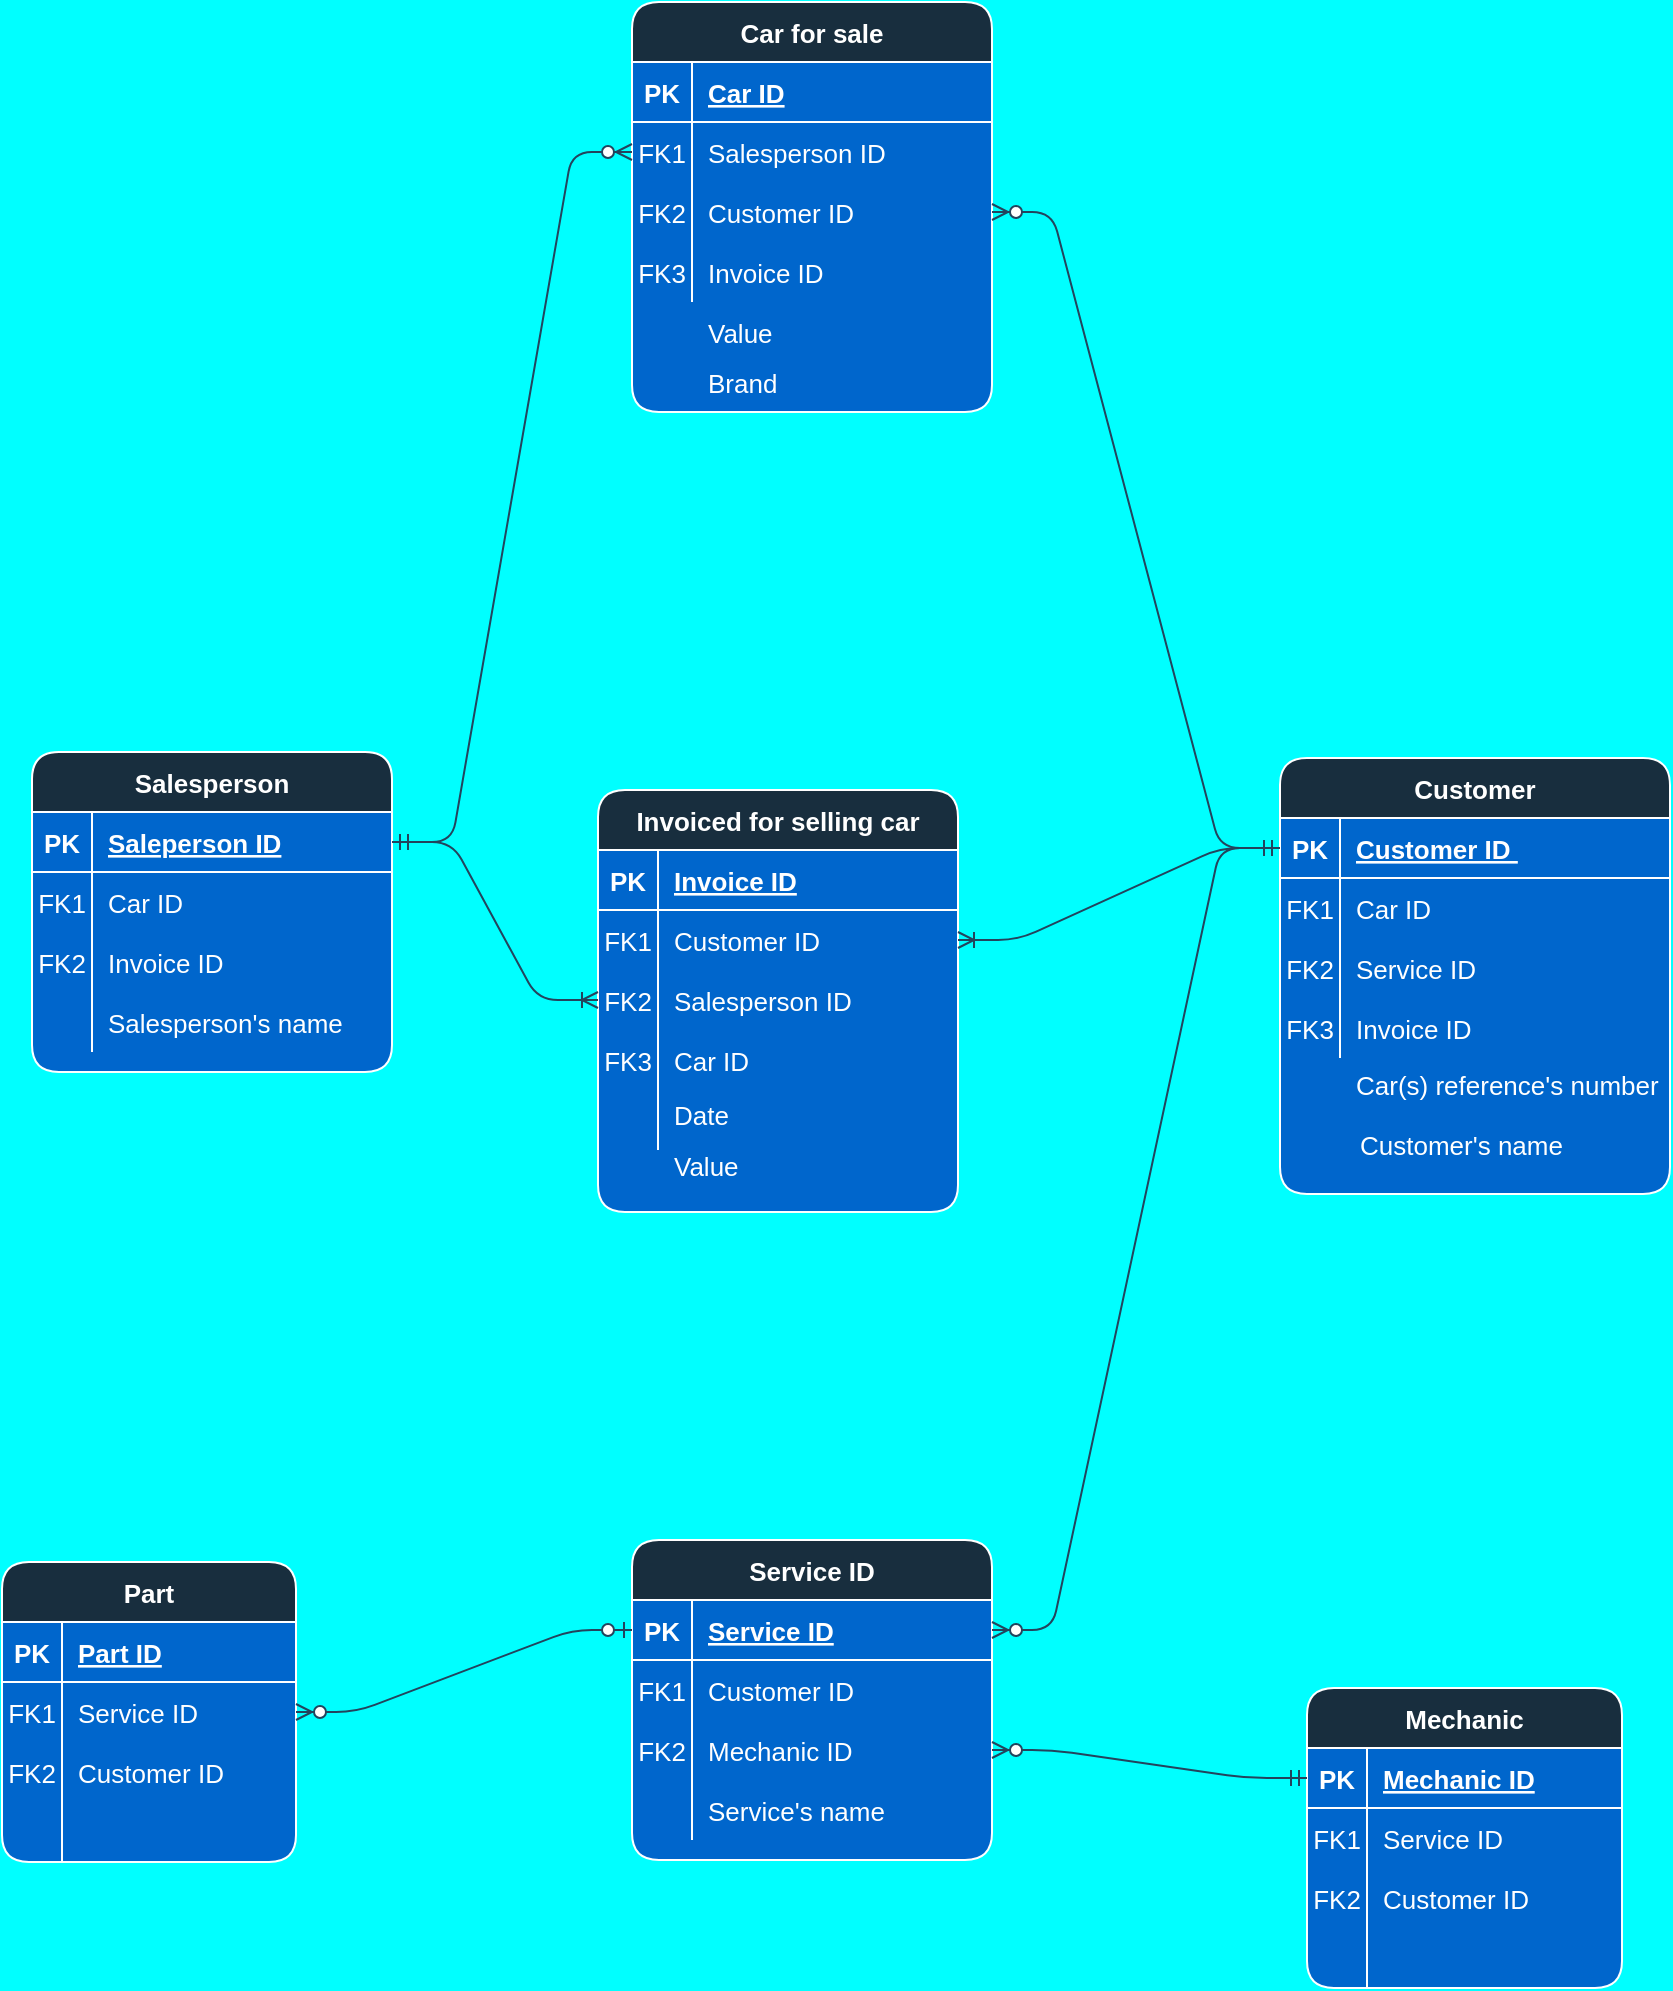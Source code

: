 <mxfile>
    <diagram id="CekpWcot58THP08m-kE-" name="Page-1">
        <mxGraphModel dx="175" dy="1693" grid="0" gridSize="5" guides="1" tooltips="1" connect="1" arrows="1" fold="1" page="0" pageScale="1" pageWidth="1100" pageHeight="850" background="#00FFFF" math="0" shadow="0">
            <root>
                <mxCell id="0"/>
                <mxCell id="1" parent="0"/>
                <mxCell id="aqiyoFAsDoG5rErbGTqA-92" value="Salesperson" style="shape=table;startSize=30;container=1;collapsible=1;childLayout=tableLayout;fixedRows=1;rowLines=0;fontStyle=1;align=center;resizeLast=1;strokeColor=#FFFFFF;swimlaneFillColor=#0066CC;fillColor=#182E3E;fontColor=#FFFFFF;rounded=1;fontSize=13;" parent="1" vertex="1">
                    <mxGeometry x="1102" y="-761" width="180" height="160" as="geometry">
                        <mxRectangle x="1102" y="-761" width="104" height="30" as="alternateBounds"/>
                    </mxGeometry>
                </mxCell>
                <mxCell id="aqiyoFAsDoG5rErbGTqA-93" value="" style="shape=partialRectangle;collapsible=0;dropTarget=0;pointerEvents=0;fillColor=none;top=0;left=0;bottom=1;right=0;points=[[0,0.5],[1,0.5]];portConstraint=eastwest;strokeColor=#FFFFFF;fontColor=#FFFFFF;rounded=1;fontSize=13;" parent="aqiyoFAsDoG5rErbGTqA-92" vertex="1">
                    <mxGeometry y="30" width="180" height="30" as="geometry"/>
                </mxCell>
                <mxCell id="aqiyoFAsDoG5rErbGTqA-94" value="PK" style="shape=partialRectangle;connectable=0;fillColor=none;top=0;left=0;bottom=0;right=0;fontStyle=1;overflow=hidden;strokeColor=#FFFFFF;fontColor=#FFFFFF;rounded=1;fontSize=13;" parent="aqiyoFAsDoG5rErbGTqA-93" vertex="1">
                    <mxGeometry width="30" height="30" as="geometry"/>
                </mxCell>
                <mxCell id="aqiyoFAsDoG5rErbGTqA-95" value="Saleperson ID" style="shape=partialRectangle;connectable=0;fillColor=none;top=0;left=0;bottom=0;right=0;align=left;spacingLeft=6;fontStyle=5;overflow=hidden;strokeColor=#FFFFFF;fontColor=#FFFFFF;rounded=1;fontSize=13;" parent="aqiyoFAsDoG5rErbGTqA-93" vertex="1">
                    <mxGeometry x="30" width="150" height="30" as="geometry"/>
                </mxCell>
                <mxCell id="aqiyoFAsDoG5rErbGTqA-96" value="" style="shape=partialRectangle;collapsible=0;dropTarget=0;pointerEvents=0;fillColor=none;top=0;left=0;bottom=0;right=0;points=[[0,0.5],[1,0.5]];portConstraint=eastwest;strokeColor=#FFFFFF;fontColor=#FFFFFF;rounded=1;fontSize=13;" parent="aqiyoFAsDoG5rErbGTqA-92" vertex="1">
                    <mxGeometry y="60" width="180" height="30" as="geometry"/>
                </mxCell>
                <mxCell id="aqiyoFAsDoG5rErbGTqA-97" value="FK1" style="shape=partialRectangle;connectable=0;fillColor=none;top=0;left=0;bottom=0;right=0;editable=1;overflow=hidden;strokeColor=#FFFFFF;fontColor=#FFFFFF;rounded=1;fontSize=13;" parent="aqiyoFAsDoG5rErbGTqA-96" vertex="1">
                    <mxGeometry width="30" height="30" as="geometry"/>
                </mxCell>
                <mxCell id="aqiyoFAsDoG5rErbGTqA-98" value="Car ID" style="shape=partialRectangle;connectable=0;fillColor=none;top=0;left=0;bottom=0;right=0;align=left;spacingLeft=6;overflow=hidden;strokeColor=#FFFFFF;fontColor=#FFFFFF;rounded=1;fontSize=13;" parent="aqiyoFAsDoG5rErbGTqA-96" vertex="1">
                    <mxGeometry x="30" width="150" height="30" as="geometry"/>
                </mxCell>
                <mxCell id="aqiyoFAsDoG5rErbGTqA-99" value="" style="shape=partialRectangle;collapsible=0;dropTarget=0;pointerEvents=0;fillColor=none;top=0;left=0;bottom=0;right=0;points=[[0,0.5],[1,0.5]];portConstraint=eastwest;strokeColor=#FFFFFF;fontColor=#FFFFFF;rounded=1;fontSize=13;" parent="aqiyoFAsDoG5rErbGTqA-92" vertex="1">
                    <mxGeometry y="90" width="180" height="30" as="geometry"/>
                </mxCell>
                <mxCell id="aqiyoFAsDoG5rErbGTqA-100" value="FK2" style="shape=partialRectangle;connectable=0;fillColor=none;top=0;left=0;bottom=0;right=0;editable=1;overflow=hidden;strokeColor=#FFFFFF;fontColor=#FFFFFF;rounded=1;fontSize=13;" parent="aqiyoFAsDoG5rErbGTqA-99" vertex="1">
                    <mxGeometry width="30" height="30" as="geometry"/>
                </mxCell>
                <mxCell id="aqiyoFAsDoG5rErbGTqA-101" value="Invoice ID" style="shape=partialRectangle;connectable=0;fillColor=none;top=0;left=0;bottom=0;right=0;align=left;spacingLeft=6;overflow=hidden;strokeColor=#FFFFFF;fontColor=#FFFFFF;rounded=1;fontSize=13;" parent="aqiyoFAsDoG5rErbGTqA-99" vertex="1">
                    <mxGeometry x="30" width="150" height="30" as="geometry"/>
                </mxCell>
                <mxCell id="aqiyoFAsDoG5rErbGTqA-102" value="" style="shape=partialRectangle;collapsible=0;dropTarget=0;pointerEvents=0;fillColor=none;top=0;left=0;bottom=0;right=0;points=[[0,0.5],[1,0.5]];portConstraint=eastwest;strokeColor=#FFFFFF;fontColor=#FFFFFF;rounded=1;fontSize=13;" parent="aqiyoFAsDoG5rErbGTqA-92" vertex="1">
                    <mxGeometry y="120" width="180" height="30" as="geometry"/>
                </mxCell>
                <mxCell id="aqiyoFAsDoG5rErbGTqA-103" value="" style="shape=partialRectangle;connectable=0;fillColor=none;top=0;left=0;bottom=0;right=0;editable=1;overflow=hidden;strokeColor=#FFFFFF;fontColor=#FFFFFF;rounded=1;fontSize=13;" parent="aqiyoFAsDoG5rErbGTqA-102" vertex="1">
                    <mxGeometry width="30" height="30" as="geometry"/>
                </mxCell>
                <mxCell id="aqiyoFAsDoG5rErbGTqA-104" value="Salesperson's name" style="shape=partialRectangle;connectable=0;fillColor=none;top=0;left=0;bottom=0;right=0;align=left;spacingLeft=6;overflow=hidden;strokeColor=#FFFFFF;fontColor=#FFFFFF;rounded=1;fontSize=13;" parent="aqiyoFAsDoG5rErbGTqA-102" vertex="1">
                    <mxGeometry x="30" width="150" height="30" as="geometry"/>
                </mxCell>
                <mxCell id="aqiyoFAsDoG5rErbGTqA-105" value="Customer" style="shape=table;startSize=30;container=1;collapsible=1;childLayout=tableLayout;fixedRows=1;rowLines=0;fontStyle=1;align=center;resizeLast=1;fillColor=#182E3E;strokeColor=#FFFFFF;fontColor=#FFFFFF;swimlaneFillColor=#0066CC;rounded=1;fontSize=13;" parent="1" vertex="1">
                    <mxGeometry x="1726" y="-758" width="195" height="218" as="geometry">
                        <mxRectangle x="1726" y="-758" width="88" height="30" as="alternateBounds"/>
                    </mxGeometry>
                </mxCell>
                <mxCell id="aqiyoFAsDoG5rErbGTqA-106" value="" style="shape=partialRectangle;collapsible=0;dropTarget=0;pointerEvents=0;fillColor=none;top=0;left=0;bottom=1;right=0;points=[[0,0.5],[1,0.5]];portConstraint=eastwest;strokeColor=#FFFFFF;fontColor=#FFFFFF;rounded=1;fontSize=13;" parent="aqiyoFAsDoG5rErbGTqA-105" vertex="1">
                    <mxGeometry y="30" width="195" height="30" as="geometry"/>
                </mxCell>
                <mxCell id="aqiyoFAsDoG5rErbGTqA-107" value="PK" style="shape=partialRectangle;connectable=0;fillColor=none;top=0;left=0;bottom=0;right=0;fontStyle=1;overflow=hidden;strokeColor=#FFFFFF;fontColor=#FFFFFF;rounded=1;fontSize=13;" parent="aqiyoFAsDoG5rErbGTqA-106" vertex="1">
                    <mxGeometry width="30" height="30" as="geometry"/>
                </mxCell>
                <mxCell id="aqiyoFAsDoG5rErbGTqA-108" value="Customer ID " style="shape=partialRectangle;connectable=0;fillColor=none;top=0;left=0;bottom=0;right=0;align=left;spacingLeft=6;fontStyle=5;overflow=hidden;strokeColor=#FFFFFF;fontColor=#FFFFFF;rounded=1;fontSize=13;" parent="aqiyoFAsDoG5rErbGTqA-106" vertex="1">
                    <mxGeometry x="30" width="165" height="30" as="geometry"/>
                </mxCell>
                <mxCell id="aqiyoFAsDoG5rErbGTqA-109" value="" style="shape=partialRectangle;collapsible=0;dropTarget=0;pointerEvents=0;fillColor=none;top=0;left=0;bottom=0;right=0;points=[[0,0.5],[1,0.5]];portConstraint=eastwest;strokeColor=#FFFFFF;fontColor=#FFFFFF;rounded=1;fontSize=13;" parent="aqiyoFAsDoG5rErbGTqA-105" vertex="1">
                    <mxGeometry y="60" width="195" height="30" as="geometry"/>
                </mxCell>
                <mxCell id="aqiyoFAsDoG5rErbGTqA-110" value="FK1" style="shape=partialRectangle;connectable=0;fillColor=none;top=0;left=0;bottom=0;right=0;editable=1;overflow=hidden;strokeColor=#FFFFFF;fontColor=#FFFFFF;rounded=1;fontSize=13;" parent="aqiyoFAsDoG5rErbGTqA-109" vertex="1">
                    <mxGeometry width="30" height="30" as="geometry"/>
                </mxCell>
                <mxCell id="aqiyoFAsDoG5rErbGTqA-111" value="Car ID" style="shape=partialRectangle;connectable=0;fillColor=none;top=0;left=0;bottom=0;right=0;align=left;spacingLeft=6;overflow=hidden;strokeColor=#FFFFFF;fontColor=#FFFFFF;rounded=1;fontSize=13;" parent="aqiyoFAsDoG5rErbGTqA-109" vertex="1">
                    <mxGeometry x="30" width="165" height="30" as="geometry"/>
                </mxCell>
                <mxCell id="aqiyoFAsDoG5rErbGTqA-112" value="" style="shape=partialRectangle;collapsible=0;dropTarget=0;pointerEvents=0;fillColor=none;top=0;left=0;bottom=0;right=0;points=[[0,0.5],[1,0.5]];portConstraint=eastwest;strokeColor=#FFFFFF;fontColor=#FFFFFF;rounded=1;fontSize=13;" parent="aqiyoFAsDoG5rErbGTqA-105" vertex="1">
                    <mxGeometry y="90" width="195" height="30" as="geometry"/>
                </mxCell>
                <mxCell id="aqiyoFAsDoG5rErbGTqA-113" value="FK2" style="shape=partialRectangle;connectable=0;fillColor=none;top=0;left=0;bottom=0;right=0;editable=1;overflow=hidden;strokeColor=#FFFFFF;fontColor=#FFFFFF;rounded=1;fontSize=13;" parent="aqiyoFAsDoG5rErbGTqA-112" vertex="1">
                    <mxGeometry width="30" height="30" as="geometry"/>
                </mxCell>
                <mxCell id="aqiyoFAsDoG5rErbGTqA-114" value="Service ID" style="shape=partialRectangle;connectable=0;fillColor=none;top=0;left=0;bottom=0;right=0;align=left;spacingLeft=6;overflow=hidden;strokeColor=#FFFFFF;fontColor=#FFFFFF;rounded=1;fontSize=13;" parent="aqiyoFAsDoG5rErbGTqA-112" vertex="1">
                    <mxGeometry x="30" width="165" height="30" as="geometry"/>
                </mxCell>
                <mxCell id="aqiyoFAsDoG5rErbGTqA-115" value="" style="shape=partialRectangle;collapsible=0;dropTarget=0;pointerEvents=0;fillColor=none;top=0;left=0;bottom=0;right=0;points=[[0,0.5],[1,0.5]];portConstraint=eastwest;strokeColor=#FFFFFF;fontColor=#FFFFFF;rounded=1;fontSize=13;" parent="aqiyoFAsDoG5rErbGTqA-105" vertex="1">
                    <mxGeometry y="120" width="195" height="30" as="geometry"/>
                </mxCell>
                <mxCell id="aqiyoFAsDoG5rErbGTqA-116" value="FK3" style="shape=partialRectangle;connectable=0;fillColor=none;top=0;left=0;bottom=0;right=0;editable=1;overflow=hidden;strokeColor=#FFFFFF;fontColor=#FFFFFF;rounded=1;fontSize=13;" parent="aqiyoFAsDoG5rErbGTqA-115" vertex="1">
                    <mxGeometry width="30" height="30" as="geometry"/>
                </mxCell>
                <mxCell id="aqiyoFAsDoG5rErbGTqA-117" value="Invoice ID" style="shape=partialRectangle;connectable=0;fillColor=none;top=0;left=0;bottom=0;right=0;align=left;spacingLeft=6;overflow=hidden;strokeColor=#FFFFFF;fontColor=#FFFFFF;rounded=1;fontSize=13;" parent="aqiyoFAsDoG5rErbGTqA-115" vertex="1">
                    <mxGeometry x="30" width="165" height="30" as="geometry"/>
                </mxCell>
                <mxCell id="aqiyoFAsDoG5rErbGTqA-118" value="Car for sale" style="shape=table;startSize=30;container=1;collapsible=1;childLayout=tableLayout;fixedRows=1;rowLines=0;fontStyle=1;align=center;resizeLast=1;shadow=0;fillColor=#182E3E;strokeColor=#FFFFFF;swimlaneFillColor=#0066CC;rounded=1;fontSize=13;fontColor=#FFFFFF;" parent="1" vertex="1">
                    <mxGeometry x="1402" y="-1136" width="180" height="205" as="geometry">
                        <mxRectangle x="1402" y="-1136" width="99" height="30" as="alternateBounds"/>
                    </mxGeometry>
                </mxCell>
                <mxCell id="aqiyoFAsDoG5rErbGTqA-119" value="" style="shape=partialRectangle;collapsible=0;dropTarget=0;pointerEvents=0;fillColor=none;top=0;left=0;bottom=1;right=0;points=[[0,0.5],[1,0.5]];portConstraint=eastwest;strokeColor=#FFFFFF;fontColor=#FFFFFF;rounded=1;fontSize=13;" parent="aqiyoFAsDoG5rErbGTqA-118" vertex="1">
                    <mxGeometry y="30" width="180" height="30" as="geometry"/>
                </mxCell>
                <mxCell id="aqiyoFAsDoG5rErbGTqA-120" value="PK" style="shape=partialRectangle;connectable=0;fillColor=none;top=0;left=0;bottom=0;right=0;fontStyle=1;overflow=hidden;strokeColor=#FFFFFF;fontColor=#FFFFFF;rounded=1;fontSize=13;" parent="aqiyoFAsDoG5rErbGTqA-119" vertex="1">
                    <mxGeometry width="30" height="30" as="geometry"/>
                </mxCell>
                <mxCell id="aqiyoFAsDoG5rErbGTqA-121" value="Car ID" style="shape=partialRectangle;connectable=0;fillColor=none;top=0;left=0;bottom=0;right=0;align=left;spacingLeft=6;fontStyle=5;overflow=hidden;strokeColor=#FFFFFF;fontColor=#FFFFFF;rounded=1;fontSize=13;" parent="aqiyoFAsDoG5rErbGTqA-119" vertex="1">
                    <mxGeometry x="30" width="150" height="30" as="geometry"/>
                </mxCell>
                <mxCell id="aqiyoFAsDoG5rErbGTqA-122" value="" style="shape=partialRectangle;collapsible=0;dropTarget=0;pointerEvents=0;fillColor=none;top=0;left=0;bottom=0;right=0;points=[[0,0.5],[1,0.5]];portConstraint=eastwest;strokeColor=#FFFFFF;fontColor=#FFFFFF;rounded=1;fontSize=13;" parent="aqiyoFAsDoG5rErbGTqA-118" vertex="1">
                    <mxGeometry y="60" width="180" height="30" as="geometry"/>
                </mxCell>
                <mxCell id="aqiyoFAsDoG5rErbGTqA-123" value="FK1" style="shape=partialRectangle;connectable=0;fillColor=none;top=0;left=0;bottom=0;right=0;editable=1;overflow=hidden;strokeColor=#FFFFFF;fontColor=#FFFFFF;rounded=1;fontSize=13;" parent="aqiyoFAsDoG5rErbGTqA-122" vertex="1">
                    <mxGeometry width="30" height="30" as="geometry"/>
                </mxCell>
                <mxCell id="aqiyoFAsDoG5rErbGTqA-124" value="Salesperson ID" style="shape=partialRectangle;connectable=0;fillColor=none;top=0;left=0;bottom=0;right=0;align=left;spacingLeft=6;overflow=hidden;strokeColor=#FFFFFF;fontColor=#FFFFFF;rounded=1;fontSize=13;" parent="aqiyoFAsDoG5rErbGTqA-122" vertex="1">
                    <mxGeometry x="30" width="150" height="30" as="geometry"/>
                </mxCell>
                <mxCell id="aqiyoFAsDoG5rErbGTqA-125" value="" style="shape=partialRectangle;collapsible=0;dropTarget=0;pointerEvents=0;fillColor=none;top=0;left=0;bottom=0;right=0;points=[[0,0.5],[1,0.5]];portConstraint=eastwest;strokeColor=#FFFFFF;fontColor=#FFFFFF;rounded=1;fontSize=13;" parent="aqiyoFAsDoG5rErbGTqA-118" vertex="1">
                    <mxGeometry y="90" width="180" height="30" as="geometry"/>
                </mxCell>
                <mxCell id="aqiyoFAsDoG5rErbGTqA-126" value="FK2" style="shape=partialRectangle;connectable=0;fillColor=none;top=0;left=0;bottom=0;right=0;editable=1;overflow=hidden;strokeColor=#FFFFFF;fontColor=#FFFFFF;rounded=1;fontSize=13;" parent="aqiyoFAsDoG5rErbGTqA-125" vertex="1">
                    <mxGeometry width="30" height="30" as="geometry"/>
                </mxCell>
                <mxCell id="aqiyoFAsDoG5rErbGTqA-127" value="Customer ID" style="shape=partialRectangle;connectable=0;fillColor=none;top=0;left=0;bottom=0;right=0;align=left;spacingLeft=6;overflow=hidden;strokeColor=#FFFFFF;fontColor=#FFFFFF;rounded=1;fontSize=13;" parent="aqiyoFAsDoG5rErbGTqA-125" vertex="1">
                    <mxGeometry x="30" width="150" height="30" as="geometry"/>
                </mxCell>
                <mxCell id="aqiyoFAsDoG5rErbGTqA-128" value="" style="shape=partialRectangle;collapsible=0;dropTarget=0;pointerEvents=0;fillColor=none;top=0;left=0;bottom=0;right=0;points=[[0,0.5],[1,0.5]];portConstraint=eastwest;strokeColor=#FFFFFF;fontColor=#FFFFFF;rounded=1;fontSize=13;" parent="aqiyoFAsDoG5rErbGTqA-118" vertex="1">
                    <mxGeometry y="120" width="180" height="30" as="geometry"/>
                </mxCell>
                <mxCell id="aqiyoFAsDoG5rErbGTqA-129" value="FK3" style="shape=partialRectangle;connectable=0;fillColor=none;top=0;left=0;bottom=0;right=0;editable=1;overflow=hidden;strokeColor=#FFFFFF;fontColor=#FFFFFF;rounded=1;fontSize=13;" parent="aqiyoFAsDoG5rErbGTqA-128" vertex="1">
                    <mxGeometry width="30" height="30" as="geometry"/>
                </mxCell>
                <mxCell id="aqiyoFAsDoG5rErbGTqA-130" value="Invoice ID" style="shape=partialRectangle;connectable=0;fillColor=none;top=0;left=0;bottom=0;right=0;align=left;spacingLeft=6;overflow=hidden;strokeColor=#FFFFFF;fontColor=#FFFFFF;rounded=1;fontSize=13;" parent="aqiyoFAsDoG5rErbGTqA-128" vertex="1">
                    <mxGeometry x="30" width="150" height="30" as="geometry"/>
                </mxCell>
                <mxCell id="aqiyoFAsDoG5rErbGTqA-133" value="Invoiced for selling car" style="shape=table;startSize=30;container=1;collapsible=1;childLayout=tableLayout;fixedRows=1;rowLines=0;fontStyle=1;align=center;resizeLast=1;shadow=0;fillColor=#182E3E;strokeColor=#FFFFFF;fontColor=#FFFFFF;swimlaneFillColor=#0066CC;rounded=1;fontSize=13;" parent="1" vertex="1">
                    <mxGeometry x="1385" y="-742" width="180" height="211" as="geometry">
                        <mxRectangle x="1385" y="-742" width="80" height="30" as="alternateBounds"/>
                    </mxGeometry>
                </mxCell>
                <mxCell id="aqiyoFAsDoG5rErbGTqA-134" value="" style="shape=partialRectangle;collapsible=0;dropTarget=0;pointerEvents=0;fillColor=none;top=0;left=0;bottom=1;right=0;points=[[0,0.5],[1,0.5]];portConstraint=eastwest;strokeColor=#FFFFFF;fontColor=#FFFFFF;rounded=1;fontSize=13;" parent="aqiyoFAsDoG5rErbGTqA-133" vertex="1">
                    <mxGeometry y="30" width="180" height="30" as="geometry"/>
                </mxCell>
                <mxCell id="aqiyoFAsDoG5rErbGTqA-135" value="PK" style="shape=partialRectangle;connectable=0;fillColor=none;top=0;left=0;bottom=0;right=0;fontStyle=1;overflow=hidden;strokeColor=#FFFFFF;fontColor=#FFFFFF;rounded=1;fontSize=13;" parent="aqiyoFAsDoG5rErbGTqA-134" vertex="1">
                    <mxGeometry width="30" height="30" as="geometry"/>
                </mxCell>
                <mxCell id="aqiyoFAsDoG5rErbGTqA-136" value="Invoice ID" style="shape=partialRectangle;connectable=0;fillColor=none;top=0;left=0;bottom=0;right=0;align=left;spacingLeft=6;fontStyle=5;overflow=hidden;strokeColor=#FFFFFF;fontColor=#FFFFFF;rounded=1;fontSize=13;" parent="aqiyoFAsDoG5rErbGTqA-134" vertex="1">
                    <mxGeometry x="30" width="150" height="30" as="geometry"/>
                </mxCell>
                <mxCell id="aqiyoFAsDoG5rErbGTqA-137" value="" style="shape=partialRectangle;collapsible=0;dropTarget=0;pointerEvents=0;fillColor=none;top=0;left=0;bottom=0;right=0;points=[[0,0.5],[1,0.5]];portConstraint=eastwest;strokeColor=#FFFFFF;fontColor=#FFFFFF;rounded=1;fontSize=13;" parent="aqiyoFAsDoG5rErbGTqA-133" vertex="1">
                    <mxGeometry y="60" width="180" height="30" as="geometry"/>
                </mxCell>
                <mxCell id="aqiyoFAsDoG5rErbGTqA-138" value="FK1" style="shape=partialRectangle;connectable=0;fillColor=none;top=0;left=0;bottom=0;right=0;editable=1;overflow=hidden;strokeColor=#FFFFFF;fontColor=#FFFFFF;rounded=1;fontSize=13;" parent="aqiyoFAsDoG5rErbGTqA-137" vertex="1">
                    <mxGeometry width="30" height="30" as="geometry"/>
                </mxCell>
                <mxCell id="aqiyoFAsDoG5rErbGTqA-139" value="Customer ID" style="shape=partialRectangle;connectable=0;fillColor=none;top=0;left=0;bottom=0;right=0;align=left;spacingLeft=6;overflow=hidden;strokeColor=#FFFFFF;fontColor=#FFFFFF;rounded=1;fontSize=13;" parent="aqiyoFAsDoG5rErbGTqA-137" vertex="1">
                    <mxGeometry x="30" width="150" height="30" as="geometry"/>
                </mxCell>
                <mxCell id="aqiyoFAsDoG5rErbGTqA-140" value="" style="shape=partialRectangle;collapsible=0;dropTarget=0;pointerEvents=0;fillColor=none;top=0;left=0;bottom=0;right=0;points=[[0,0.5],[1,0.5]];portConstraint=eastwest;strokeColor=#FFFFFF;fontColor=#FFFFFF;rounded=1;fontSize=13;" parent="aqiyoFAsDoG5rErbGTqA-133" vertex="1">
                    <mxGeometry y="90" width="180" height="30" as="geometry"/>
                </mxCell>
                <mxCell id="aqiyoFAsDoG5rErbGTqA-141" value="FK2" style="shape=partialRectangle;connectable=0;fillColor=none;top=0;left=0;bottom=0;right=0;editable=1;overflow=hidden;strokeColor=#FFFFFF;fontColor=#FFFFFF;rounded=1;fontSize=13;" parent="aqiyoFAsDoG5rErbGTqA-140" vertex="1">
                    <mxGeometry width="30" height="30" as="geometry"/>
                </mxCell>
                <mxCell id="aqiyoFAsDoG5rErbGTqA-142" value="Salesperson ID" style="shape=partialRectangle;connectable=0;fillColor=none;top=0;left=0;bottom=0;right=0;align=left;spacingLeft=6;overflow=hidden;strokeColor=#FFFFFF;fontColor=#FFFFFF;rounded=1;fontSize=13;" parent="aqiyoFAsDoG5rErbGTqA-140" vertex="1">
                    <mxGeometry x="30" width="150" height="30" as="geometry"/>
                </mxCell>
                <mxCell id="aqiyoFAsDoG5rErbGTqA-143" value="" style="shape=partialRectangle;collapsible=0;dropTarget=0;pointerEvents=0;fillColor=none;top=0;left=0;bottom=0;right=0;points=[[0,0.5],[1,0.5]];portConstraint=eastwest;strokeColor=#FFFFFF;fontColor=#FFFFFF;rounded=1;fontSize=13;" parent="aqiyoFAsDoG5rErbGTqA-133" vertex="1">
                    <mxGeometry y="120" width="180" height="30" as="geometry"/>
                </mxCell>
                <mxCell id="aqiyoFAsDoG5rErbGTqA-144" value="FK3" style="shape=partialRectangle;connectable=0;fillColor=none;top=0;left=0;bottom=0;right=0;editable=1;overflow=hidden;strokeColor=#FFFFFF;fontColor=#FFFFFF;rounded=1;fontSize=13;" parent="aqiyoFAsDoG5rErbGTqA-143" vertex="1">
                    <mxGeometry width="30" height="30" as="geometry"/>
                </mxCell>
                <mxCell id="aqiyoFAsDoG5rErbGTqA-145" value="Car ID" style="shape=partialRectangle;connectable=0;fillColor=none;top=0;left=0;bottom=0;right=0;align=left;spacingLeft=6;overflow=hidden;strokeColor=#FFFFFF;fontColor=#FFFFFF;rounded=1;fontSize=13;" parent="aqiyoFAsDoG5rErbGTqA-143" vertex="1">
                    <mxGeometry x="30" width="150" height="30" as="geometry"/>
                </mxCell>
                <mxCell id="aqiyoFAsDoG5rErbGTqA-146" value="" style="shape=partialRectangle;collapsible=0;dropTarget=0;pointerEvents=0;fillColor=none;top=0;left=0;bottom=0;right=0;points=[[0,0.5],[1,0.5]];portConstraint=eastwest;shadow=0;strokeColor=#FFFFFF;fontColor=#FFFFFF;rounded=1;fontSize=13;" parent="aqiyoFAsDoG5rErbGTqA-133" vertex="1">
                    <mxGeometry y="150" width="180" height="30" as="geometry"/>
                </mxCell>
                <mxCell id="aqiyoFAsDoG5rErbGTqA-147" value="" style="shape=partialRectangle;connectable=0;fillColor=none;top=0;left=0;bottom=0;right=0;editable=1;overflow=hidden;strokeColor=#FFFFFF;fontColor=#FFFFFF;rounded=1;fontSize=13;" parent="aqiyoFAsDoG5rErbGTqA-146" vertex="1">
                    <mxGeometry width="30" height="30" as="geometry"/>
                </mxCell>
                <mxCell id="aqiyoFAsDoG5rErbGTqA-148" value="" style="shape=partialRectangle;connectable=0;fillColor=none;top=0;left=0;bottom=0;right=0;align=left;spacingLeft=6;overflow=hidden;strokeColor=#FFFFFF;fontColor=#FFFFFF;rounded=1;fontSize=13;" parent="aqiyoFAsDoG5rErbGTqA-146" vertex="1">
                    <mxGeometry x="30" width="150" height="30" as="geometry"/>
                </mxCell>
                <mxCell id="aqiyoFAsDoG5rErbGTqA-167" value="Service ID" style="shape=table;startSize=30;container=1;collapsible=1;childLayout=tableLayout;fixedRows=1;rowLines=0;fontStyle=1;align=center;resizeLast=1;shadow=0;fillColor=#182E3E;strokeColor=#FFFFFF;fontColor=#FFFFFF;swimlaneFillColor=#0066CC;rounded=1;fontSize=13;" parent="1" vertex="1">
                    <mxGeometry x="1402" y="-367" width="180" height="160" as="geometry">
                        <mxRectangle x="1402" y="-367" width="90" height="30" as="alternateBounds"/>
                    </mxGeometry>
                </mxCell>
                <mxCell id="aqiyoFAsDoG5rErbGTqA-168" value="" style="shape=partialRectangle;collapsible=0;dropTarget=0;pointerEvents=0;fillColor=none;top=0;left=0;bottom=1;right=0;points=[[0,0.5],[1,0.5]];portConstraint=eastwest;strokeColor=#FFFFFF;fontColor=#FFFFFF;rounded=1;fontSize=13;" parent="aqiyoFAsDoG5rErbGTqA-167" vertex="1">
                    <mxGeometry y="30" width="180" height="30" as="geometry"/>
                </mxCell>
                <mxCell id="aqiyoFAsDoG5rErbGTqA-169" value="PK" style="shape=partialRectangle;connectable=0;fillColor=none;top=0;left=0;bottom=0;right=0;fontStyle=1;overflow=hidden;strokeColor=#FFFFFF;fontColor=#FFFFFF;rounded=1;fontSize=13;" parent="aqiyoFAsDoG5rErbGTqA-168" vertex="1">
                    <mxGeometry width="30" height="30" as="geometry"/>
                </mxCell>
                <mxCell id="aqiyoFAsDoG5rErbGTqA-170" value="Service ID" style="shape=partialRectangle;connectable=0;fillColor=none;top=0;left=0;bottom=0;right=0;align=left;spacingLeft=6;fontStyle=5;overflow=hidden;strokeColor=#FFFFFF;fontColor=#FFFFFF;rounded=1;fontSize=13;" parent="aqiyoFAsDoG5rErbGTqA-168" vertex="1">
                    <mxGeometry x="30" width="150" height="30" as="geometry"/>
                </mxCell>
                <mxCell id="aqiyoFAsDoG5rErbGTqA-171" value="" style="shape=partialRectangle;collapsible=0;dropTarget=0;pointerEvents=0;fillColor=none;top=0;left=0;bottom=0;right=0;points=[[0,0.5],[1,0.5]];portConstraint=eastwest;strokeColor=#FFFFFF;fontColor=#FFFFFF;rounded=1;fontSize=13;" parent="aqiyoFAsDoG5rErbGTqA-167" vertex="1">
                    <mxGeometry y="60" width="180" height="30" as="geometry"/>
                </mxCell>
                <mxCell id="aqiyoFAsDoG5rErbGTqA-172" value="FK1" style="shape=partialRectangle;connectable=0;fillColor=none;top=0;left=0;bottom=0;right=0;editable=1;overflow=hidden;strokeColor=#FFFFFF;fontColor=#FFFFFF;rounded=1;fontSize=13;" parent="aqiyoFAsDoG5rErbGTqA-171" vertex="1">
                    <mxGeometry width="30" height="30" as="geometry"/>
                </mxCell>
                <mxCell id="aqiyoFAsDoG5rErbGTqA-173" value="Customer ID" style="shape=partialRectangle;connectable=0;fillColor=none;top=0;left=0;bottom=0;right=0;align=left;spacingLeft=6;overflow=hidden;strokeColor=#FFFFFF;fontColor=#FFFFFF;rounded=1;fontSize=13;" parent="aqiyoFAsDoG5rErbGTqA-171" vertex="1">
                    <mxGeometry x="30" width="150" height="30" as="geometry"/>
                </mxCell>
                <mxCell id="aqiyoFAsDoG5rErbGTqA-174" value="" style="shape=partialRectangle;collapsible=0;dropTarget=0;pointerEvents=0;fillColor=none;top=0;left=0;bottom=0;right=0;points=[[0,0.5],[1,0.5]];portConstraint=eastwest;strokeColor=#FFFFFF;fontColor=#FFFFFF;rounded=1;fontSize=13;" parent="aqiyoFAsDoG5rErbGTqA-167" vertex="1">
                    <mxGeometry y="90" width="180" height="30" as="geometry"/>
                </mxCell>
                <mxCell id="aqiyoFAsDoG5rErbGTqA-175" value="FK2" style="shape=partialRectangle;connectable=0;fillColor=none;top=0;left=0;bottom=0;right=0;editable=1;overflow=hidden;strokeColor=#FFFFFF;fontColor=#FFFFFF;rounded=1;fontSize=13;" parent="aqiyoFAsDoG5rErbGTqA-174" vertex="1">
                    <mxGeometry width="30" height="30" as="geometry"/>
                </mxCell>
                <mxCell id="aqiyoFAsDoG5rErbGTqA-176" value="Mechanic ID" style="shape=partialRectangle;connectable=0;fillColor=none;top=0;left=0;bottom=0;right=0;align=left;spacingLeft=6;overflow=hidden;strokeColor=#FFFFFF;fontColor=#FFFFFF;rounded=1;fontSize=13;" parent="aqiyoFAsDoG5rErbGTqA-174" vertex="1">
                    <mxGeometry x="30" width="150" height="30" as="geometry"/>
                </mxCell>
                <mxCell id="aqiyoFAsDoG5rErbGTqA-177" value="" style="shape=partialRectangle;collapsible=0;dropTarget=0;pointerEvents=0;fillColor=none;top=0;left=0;bottom=0;right=0;points=[[0,0.5],[1,0.5]];portConstraint=eastwest;strokeColor=#FFFFFF;fontColor=#FFFFFF;rounded=1;fontSize=13;" parent="aqiyoFAsDoG5rErbGTqA-167" vertex="1">
                    <mxGeometry y="120" width="180" height="30" as="geometry"/>
                </mxCell>
                <mxCell id="aqiyoFAsDoG5rErbGTqA-178" value="" style="shape=partialRectangle;connectable=0;fillColor=none;top=0;left=0;bottom=0;right=0;editable=1;overflow=hidden;strokeColor=#FFFFFF;fontColor=#FFFFFF;rounded=1;fontSize=13;" parent="aqiyoFAsDoG5rErbGTqA-177" vertex="1">
                    <mxGeometry width="30" height="30" as="geometry"/>
                </mxCell>
                <mxCell id="aqiyoFAsDoG5rErbGTqA-179" value="Service's name" style="shape=partialRectangle;connectable=0;fillColor=none;top=0;left=0;bottom=0;right=0;align=left;spacingLeft=6;overflow=hidden;strokeColor=#FFFFFF;fontColor=#FFFFFF;rounded=1;fontSize=13;" parent="aqiyoFAsDoG5rErbGTqA-177" vertex="1">
                    <mxGeometry x="30" width="150" height="30" as="geometry"/>
                </mxCell>
                <mxCell id="aqiyoFAsDoG5rErbGTqA-182" value="Mechanic" style="shape=table;startSize=30;container=1;collapsible=1;childLayout=tableLayout;fixedRows=1;rowLines=0;fontStyle=1;align=center;resizeLast=1;shadow=0;fillColor=#182E3E;strokeColor=#FFFFFF;fontColor=#FFFFFF;swimlaneFillColor=#0066CC;rounded=1;fontSize=13;" parent="1" vertex="1">
                    <mxGeometry x="1739.5" y="-293" width="157.5" height="150" as="geometry">
                        <mxRectangle x="1739.5" y="-293" width="86" height="30" as="alternateBounds"/>
                    </mxGeometry>
                </mxCell>
                <mxCell id="aqiyoFAsDoG5rErbGTqA-183" value="" style="shape=partialRectangle;collapsible=0;dropTarget=0;pointerEvents=0;fillColor=none;top=0;left=0;bottom=1;right=0;points=[[0,0.5],[1,0.5]];portConstraint=eastwest;strokeColor=#FFFFFF;fontColor=#FFFFFF;rounded=1;fontSize=13;" parent="aqiyoFAsDoG5rErbGTqA-182" vertex="1">
                    <mxGeometry y="30" width="157.5" height="30" as="geometry"/>
                </mxCell>
                <mxCell id="aqiyoFAsDoG5rErbGTqA-184" value="PK" style="shape=partialRectangle;connectable=0;fillColor=none;top=0;left=0;bottom=0;right=0;fontStyle=1;overflow=hidden;strokeColor=#FFFFFF;fontColor=#FFFFFF;rounded=1;fontSize=13;" parent="aqiyoFAsDoG5rErbGTqA-183" vertex="1">
                    <mxGeometry width="30" height="30" as="geometry"/>
                </mxCell>
                <mxCell id="aqiyoFAsDoG5rErbGTqA-185" value="Mechanic ID" style="shape=partialRectangle;connectable=0;fillColor=none;top=0;left=0;bottom=0;right=0;align=left;spacingLeft=6;fontStyle=5;overflow=hidden;strokeColor=#FFFFFF;fontColor=#FFFFFF;rounded=1;fontSize=13;" parent="aqiyoFAsDoG5rErbGTqA-183" vertex="1">
                    <mxGeometry x="30" width="127.5" height="30" as="geometry"/>
                </mxCell>
                <mxCell id="aqiyoFAsDoG5rErbGTqA-186" value="" style="shape=partialRectangle;collapsible=0;dropTarget=0;pointerEvents=0;fillColor=none;top=0;left=0;bottom=0;right=0;points=[[0,0.5],[1,0.5]];portConstraint=eastwest;strokeColor=#FFFFFF;fontColor=#FFFFFF;rounded=1;fontSize=13;" parent="aqiyoFAsDoG5rErbGTqA-182" vertex="1">
                    <mxGeometry y="60" width="157.5" height="30" as="geometry"/>
                </mxCell>
                <mxCell id="aqiyoFAsDoG5rErbGTqA-187" value="FK1" style="shape=partialRectangle;connectable=0;fillColor=none;top=0;left=0;bottom=0;right=0;editable=1;overflow=hidden;strokeColor=#FFFFFF;fontColor=#FFFFFF;rounded=1;fontSize=13;" parent="aqiyoFAsDoG5rErbGTqA-186" vertex="1">
                    <mxGeometry width="30" height="30" as="geometry"/>
                </mxCell>
                <mxCell id="aqiyoFAsDoG5rErbGTqA-188" value="Service ID" style="shape=partialRectangle;connectable=0;fillColor=none;top=0;left=0;bottom=0;right=0;align=left;spacingLeft=6;overflow=hidden;strokeColor=#FFFFFF;fontColor=#FFFFFF;rounded=1;fontSize=13;" parent="aqiyoFAsDoG5rErbGTqA-186" vertex="1">
                    <mxGeometry x="30" width="127.5" height="30" as="geometry"/>
                </mxCell>
                <mxCell id="aqiyoFAsDoG5rErbGTqA-189" value="" style="shape=partialRectangle;collapsible=0;dropTarget=0;pointerEvents=0;fillColor=none;top=0;left=0;bottom=0;right=0;points=[[0,0.5],[1,0.5]];portConstraint=eastwest;strokeColor=#FFFFFF;fontColor=#FFFFFF;rounded=1;fontSize=13;" parent="aqiyoFAsDoG5rErbGTqA-182" vertex="1">
                    <mxGeometry y="90" width="157.5" height="30" as="geometry"/>
                </mxCell>
                <mxCell id="aqiyoFAsDoG5rErbGTqA-190" value="FK2" style="shape=partialRectangle;connectable=0;fillColor=none;top=0;left=0;bottom=0;right=0;editable=1;overflow=hidden;strokeColor=#FFFFFF;fontColor=#FFFFFF;rounded=1;fontSize=13;" parent="aqiyoFAsDoG5rErbGTqA-189" vertex="1">
                    <mxGeometry width="30" height="30" as="geometry"/>
                </mxCell>
                <mxCell id="aqiyoFAsDoG5rErbGTqA-191" value="Customer ID" style="shape=partialRectangle;connectable=0;fillColor=none;top=0;left=0;bottom=0;right=0;align=left;spacingLeft=6;overflow=hidden;strokeColor=#FFFFFF;fontColor=#FFFFFF;rounded=1;fontSize=13;" parent="aqiyoFAsDoG5rErbGTqA-189" vertex="1">
                    <mxGeometry x="30" width="127.5" height="30" as="geometry"/>
                </mxCell>
                <mxCell id="aqiyoFAsDoG5rErbGTqA-192" value="" style="shape=partialRectangle;collapsible=0;dropTarget=0;pointerEvents=0;fillColor=none;top=0;left=0;bottom=0;right=0;points=[[0,0.5],[1,0.5]];portConstraint=eastwest;strokeColor=#FFFFFF;fontColor=#FFFFFF;rounded=1;fontSize=13;" parent="aqiyoFAsDoG5rErbGTqA-182" vertex="1">
                    <mxGeometry y="120" width="157.5" height="30" as="geometry"/>
                </mxCell>
                <mxCell id="aqiyoFAsDoG5rErbGTqA-193" value="" style="shape=partialRectangle;connectable=0;fillColor=none;top=0;left=0;bottom=0;right=0;editable=1;overflow=hidden;strokeColor=#FFFFFF;fontColor=#FFFFFF;rounded=1;fontSize=13;" parent="aqiyoFAsDoG5rErbGTqA-192" vertex="1">
                    <mxGeometry width="30" height="30" as="geometry"/>
                </mxCell>
                <mxCell id="aqiyoFAsDoG5rErbGTqA-194" value="" style="shape=partialRectangle;connectable=0;fillColor=none;top=0;left=0;bottom=0;right=0;align=left;spacingLeft=6;overflow=hidden;strokeColor=#FFFFFF;fontColor=#FFFFFF;rounded=1;fontSize=13;" parent="aqiyoFAsDoG5rErbGTqA-192" vertex="1">
                    <mxGeometry x="30" width="127.5" height="30" as="geometry"/>
                </mxCell>
                <mxCell id="2" value="Part" style="shape=table;startSize=30;container=1;collapsible=1;childLayout=tableLayout;fixedRows=1;rowLines=0;fontStyle=1;align=center;resizeLast=1;sketch=0;strokeColor=#FFFFFF;fillColor=#182E3E;fontColor=#FFFFFF;swimlaneFillColor=#0066CC;rounded=1;fontSize=13;" parent="1" vertex="1">
                    <mxGeometry x="1087" y="-356" width="147" height="150" as="geometry">
                        <mxRectangle x="1087" y="-356" width="52" height="30" as="alternateBounds"/>
                    </mxGeometry>
                </mxCell>
                <mxCell id="3" value="" style="shape=partialRectangle;collapsible=0;dropTarget=0;pointerEvents=0;fillColor=none;top=0;left=0;bottom=1;right=0;points=[[0,0.5],[1,0.5]];portConstraint=eastwest;rounded=1;fontSize=13;strokeColor=#FFFFFF;fontColor=#FFFFFF;" parent="2" vertex="1">
                    <mxGeometry y="30" width="147" height="30" as="geometry"/>
                </mxCell>
                <mxCell id="4" value="PK" style="shape=partialRectangle;connectable=0;fillColor=none;top=0;left=0;bottom=0;right=0;fontStyle=1;overflow=hidden;rounded=1;fontSize=13;strokeColor=#FFFFFF;fontColor=#FFFFFF;" parent="3" vertex="1">
                    <mxGeometry width="30" height="30" as="geometry"/>
                </mxCell>
                <mxCell id="5" value="Part ID" style="shape=partialRectangle;connectable=0;fillColor=none;top=0;left=0;bottom=0;right=0;align=left;spacingLeft=6;fontStyle=5;overflow=hidden;rounded=1;fontSize=13;strokeColor=#FFFFFF;fontColor=#FFFFFF;" parent="3" vertex="1">
                    <mxGeometry x="30" width="117" height="30" as="geometry"/>
                </mxCell>
                <mxCell id="6" value="" style="shape=partialRectangle;collapsible=0;dropTarget=0;pointerEvents=0;fillColor=none;top=0;left=0;bottom=0;right=0;points=[[0,0.5],[1,0.5]];portConstraint=eastwest;rounded=1;fontSize=13;strokeColor=#FFFFFF;fontColor=#FFFFFF;" parent="2" vertex="1">
                    <mxGeometry y="60" width="147" height="30" as="geometry"/>
                </mxCell>
                <mxCell id="7" value="FK1" style="shape=partialRectangle;connectable=0;fillColor=none;top=0;left=0;bottom=0;right=0;editable=1;overflow=hidden;rounded=1;fontSize=13;strokeColor=#FFFFFF;fontColor=#FFFFFF;" parent="6" vertex="1">
                    <mxGeometry width="30" height="30" as="geometry"/>
                </mxCell>
                <mxCell id="8" value="Service ID" style="shape=partialRectangle;connectable=0;fillColor=none;top=0;left=0;bottom=0;right=0;align=left;spacingLeft=6;overflow=hidden;rounded=1;fontSize=13;strokeColor=#FFFFFF;fontColor=#FFFFFF;" parent="6" vertex="1">
                    <mxGeometry x="30" width="117" height="30" as="geometry"/>
                </mxCell>
                <mxCell id="9" value="" style="shape=partialRectangle;collapsible=0;dropTarget=0;pointerEvents=0;fillColor=none;top=0;left=0;bottom=0;right=0;points=[[0,0.5],[1,0.5]];portConstraint=eastwest;rounded=1;fontSize=13;strokeColor=#FFFFFF;fontColor=#FFFFFF;" parent="2" vertex="1">
                    <mxGeometry y="90" width="147" height="30" as="geometry"/>
                </mxCell>
                <mxCell id="10" value="FK2" style="shape=partialRectangle;connectable=0;fillColor=none;top=0;left=0;bottom=0;right=0;editable=1;overflow=hidden;rounded=1;fontSize=13;strokeColor=#FFFFFF;fontColor=#FFFFFF;" parent="9" vertex="1">
                    <mxGeometry width="30" height="30" as="geometry"/>
                </mxCell>
                <mxCell id="11" value="Customer ID" style="shape=partialRectangle;connectable=0;fillColor=none;top=0;left=0;bottom=0;right=0;align=left;spacingLeft=6;overflow=hidden;rounded=1;fontSize=13;strokeColor=#FFFFFF;fontColor=#FFFFFF;" parent="9" vertex="1">
                    <mxGeometry x="30" width="117" height="30" as="geometry"/>
                </mxCell>
                <mxCell id="12" value="" style="shape=partialRectangle;collapsible=0;dropTarget=0;pointerEvents=0;fillColor=none;top=0;left=0;bottom=0;right=0;points=[[0,0.5],[1,0.5]];portConstraint=eastwest;rounded=1;fontSize=13;strokeColor=#FFFFFF;fontColor=#FFFFFF;" parent="2" vertex="1">
                    <mxGeometry y="120" width="147" height="30" as="geometry"/>
                </mxCell>
                <mxCell id="13" value="" style="shape=partialRectangle;connectable=0;fillColor=none;top=0;left=0;bottom=0;right=0;editable=1;overflow=hidden;rounded=1;fontSize=13;strokeColor=#FFFFFF;fontColor=#FFFFFF;" parent="12" vertex="1">
                    <mxGeometry width="30" height="30" as="geometry"/>
                </mxCell>
                <mxCell id="14" value="" style="shape=partialRectangle;connectable=0;fillColor=none;top=0;left=0;bottom=0;right=0;align=left;spacingLeft=6;overflow=hidden;rounded=1;fontSize=13;strokeColor=#FFFFFF;fontColor=#FFFFFF;" parent="12" vertex="1">
                    <mxGeometry x="30" width="117" height="30" as="geometry"/>
                </mxCell>
                <mxCell id="15" value="" style="edgeStyle=entityRelationEdgeStyle;fontSize=12;html=1;endArrow=ERzeroToMany;startArrow=ERmandOne;exitX=1;exitY=0.5;exitDx=0;exitDy=0;entryX=0;entryY=0.5;entryDx=0;entryDy=0;strokeColor=#23445D;labelBackgroundColor=#FCE7CD;" parent="1" source="aqiyoFAsDoG5rErbGTqA-93" target="aqiyoFAsDoG5rErbGTqA-122" edge="1">
                    <mxGeometry width="100" height="100" relative="1" as="geometry">
                        <mxPoint x="1119" y="-509" as="sourcePoint"/>
                        <mxPoint x="1219" y="-609" as="targetPoint"/>
                    </mxGeometry>
                </mxCell>
                <mxCell id="16" value="" style="edgeStyle=entityRelationEdgeStyle;fontSize=12;html=1;endArrow=ERzeroToMany;startArrow=ERmandOne;exitX=0;exitY=0.5;exitDx=0;exitDy=0;entryX=1;entryY=0.5;entryDx=0;entryDy=0;strokeColor=#23445D;labelBackgroundColor=#FCE7CD;" parent="1" source="aqiyoFAsDoG5rErbGTqA-106" target="aqiyoFAsDoG5rErbGTqA-125" edge="1">
                    <mxGeometry width="100" height="100" relative="1" as="geometry">
                        <mxPoint x="1424" y="-563" as="sourcePoint"/>
                        <mxPoint x="1586" y="-529" as="targetPoint"/>
                    </mxGeometry>
                </mxCell>
                <mxCell id="19" value="Date" style="shape=partialRectangle;connectable=0;fillColor=none;top=0;left=0;bottom=0;right=0;align=left;spacingLeft=6;overflow=hidden;strokeColor=#FFFFFF;fontColor=#FFFFFF;rounded=1;fontSize=13;" parent="1" vertex="1">
                    <mxGeometry x="1415" y="-595" width="150" height="30" as="geometry"/>
                </mxCell>
                <mxCell id="20" value="Value" style="shape=partialRectangle;connectable=0;fillColor=none;top=0;left=0;bottom=0;right=0;align=left;spacingLeft=6;overflow=hidden;strokeColor=#FFFFFF;fontColor=#FFFFFF;rounded=1;fontSize=13;" parent="1" vertex="1">
                    <mxGeometry x="1415" y="-570" width="150" height="31" as="geometry"/>
                </mxCell>
                <mxCell id="21" value="" style="edgeStyle=entityRelationEdgeStyle;fontSize=12;html=1;endArrow=ERzeroToMany;startArrow=ERmandOne;entryX=1;entryY=0.5;entryDx=0;entryDy=0;exitX=0;exitY=0.5;exitDx=0;exitDy=0;strokeColor=#23445D;labelBackgroundColor=#FCE7CD;" parent="1" source="aqiyoFAsDoG5rErbGTqA-106" target="aqiyoFAsDoG5rErbGTqA-168" edge="1">
                    <mxGeometry width="100" height="100" relative="1" as="geometry">
                        <mxPoint x="1905" y="-716" as="sourcePoint"/>
                        <mxPoint x="1798" y="-443" as="targetPoint"/>
                    </mxGeometry>
                </mxCell>
                <mxCell id="25" value="Car(s) reference's number" style="shape=partialRectangle;connectable=0;fillColor=none;top=0;left=0;bottom=0;right=0;align=left;spacingLeft=6;overflow=hidden;strokeColor=#FFFFFF;fontColor=#FFFFFF;rounded=1;fontSize=13;" parent="1" vertex="1">
                    <mxGeometry x="1756" y="-610" width="162" height="30" as="geometry"/>
                </mxCell>
                <mxCell id="30" value="" style="edgeStyle=entityRelationEdgeStyle;fontSize=12;html=1;endArrow=ERoneToMany;startArrow=ERmandOne;exitX=1;exitY=0.5;exitDx=0;exitDy=0;entryX=0;entryY=0.5;entryDx=0;entryDy=0;strokeColor=#23445D;labelBackgroundColor=#FCE7CD;" parent="1" source="aqiyoFAsDoG5rErbGTqA-93" target="aqiyoFAsDoG5rErbGTqA-140" edge="1">
                    <mxGeometry width="100" height="100" relative="1" as="geometry">
                        <mxPoint x="1407" y="-832" as="sourcePoint"/>
                        <mxPoint x="1507" y="-932" as="targetPoint"/>
                    </mxGeometry>
                </mxCell>
                <mxCell id="31" value="" style="edgeStyle=entityRelationEdgeStyle;fontSize=12;html=1;endArrow=ERoneToMany;startArrow=ERmandOne;exitX=0;exitY=0.5;exitDx=0;exitDy=0;entryX=1;entryY=0.5;entryDx=0;entryDy=0;strokeColor=#23445D;labelBackgroundColor=#FCE7CD;" parent="1" source="aqiyoFAsDoG5rErbGTqA-106" target="aqiyoFAsDoG5rErbGTqA-137" edge="1">
                    <mxGeometry width="100" height="100" relative="1" as="geometry">
                        <mxPoint x="1595" y="-663" as="sourcePoint"/>
                        <mxPoint x="1713" y="-652" as="targetPoint"/>
                    </mxGeometry>
                </mxCell>
                <mxCell id="33" value="Customer's name" style="shape=partialRectangle;connectable=0;fillColor=none;top=0;left=0;bottom=0;right=0;align=left;spacingLeft=6;overflow=hidden;strokeColor=#FFFFFF;fontColor=#FFFFFF;rounded=1;fontSize=13;" parent="1" vertex="1">
                    <mxGeometry x="1758" y="-580" width="162" height="30" as="geometry"/>
                </mxCell>
                <mxCell id="34" value="" style="edgeStyle=entityRelationEdgeStyle;fontSize=12;html=1;endArrow=ERzeroToMany;startArrow=ERmandOne;exitX=0;exitY=0.5;exitDx=0;exitDy=0;entryX=1;entryY=0.5;entryDx=0;entryDy=0;strokeColor=#23445D;labelBackgroundColor=#FCE7CD;" parent="1" source="aqiyoFAsDoG5rErbGTqA-183" target="aqiyoFAsDoG5rErbGTqA-174" edge="1">
                    <mxGeometry width="100" height="100" relative="1" as="geometry">
                        <mxPoint x="1740" y="-290" as="sourcePoint"/>
                        <mxPoint x="1840" y="-390" as="targetPoint"/>
                    </mxGeometry>
                </mxCell>
                <mxCell id="35" value="" style="edgeStyle=entityRelationEdgeStyle;fontSize=12;html=1;endArrow=ERzeroToMany;startArrow=ERzeroToOne;exitX=0;exitY=0.5;exitDx=0;exitDy=0;entryX=1;entryY=0.5;entryDx=0;entryDy=0;strokeColor=#23445D;labelBackgroundColor=#FCE7CD;" parent="1" source="aqiyoFAsDoG5rErbGTqA-168" target="6" edge="1">
                    <mxGeometry width="100" height="100" relative="1" as="geometry">
                        <mxPoint x="1232" y="-413" as="sourcePoint"/>
                        <mxPoint x="1332" y="-513" as="targetPoint"/>
                    </mxGeometry>
                </mxCell>
                <mxCell id="36" value="Value" style="shape=partialRectangle;connectable=0;fillColor=none;top=0;left=0;bottom=0;right=0;align=left;spacingLeft=6;overflow=hidden;strokeColor=#FFFFFF;fontColor=#FFFFFF;rounded=1;fontSize=13;" parent="1" vertex="1">
                    <mxGeometry x="1432" y="-986" width="150" height="30" as="geometry"/>
                </mxCell>
                <mxCell id="37" value="Brand" style="shape=partialRectangle;connectable=0;fillColor=none;top=0;left=0;bottom=0;right=0;align=left;spacingLeft=6;overflow=hidden;strokeColor=#FFFFFF;fontColor=#FFFFFF;rounded=1;fontSize=13;" parent="1" vertex="1">
                    <mxGeometry x="1432" y="-961" width="150" height="30" as="geometry"/>
                </mxCell>
            </root>
        </mxGraphModel>
    </diagram>
</mxfile>